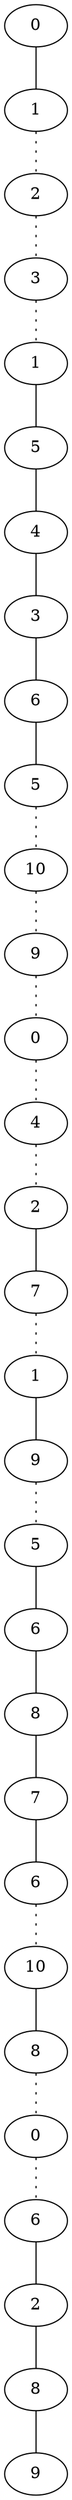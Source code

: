 graph {
a0[label=0];
a1[label=1];
a2[label=2];
a3[label=3];
a4[label=1];
a5[label=5];
a6[label=4];
a7[label=3];
a8[label=6];
a9[label=5];
a10[label=10];
a11[label=9];
a12[label=0];
a13[label=4];
a14[label=2];
a15[label=7];
a16[label=1];
a17[label=9];
a18[label=5];
a19[label=6];
a20[label=8];
a21[label=7];
a22[label=6];
a23[label=10];
a24[label=8];
a25[label=0];
a26[label=6];
a27[label=2];
a28[label=8];
a29[label=9];
a0 -- a1;
a1 -- a2 [style=dotted];
a2 -- a3 [style=dotted];
a3 -- a4 [style=dotted];
a4 -- a5;
a5 -- a6;
a6 -- a7;
a7 -- a8;
a8 -- a9;
a9 -- a10 [style=dotted];
a10 -- a11 [style=dotted];
a11 -- a12 [style=dotted];
a12 -- a13 [style=dotted];
a13 -- a14 [style=dotted];
a14 -- a15;
a15 -- a16 [style=dotted];
a16 -- a17;
a17 -- a18 [style=dotted];
a18 -- a19;
a19 -- a20;
a20 -- a21;
a21 -- a22;
a22 -- a23 [style=dotted];
a23 -- a24;
a24 -- a25 [style=dotted];
a25 -- a26 [style=dotted];
a26 -- a27;
a27 -- a28;
a28 -- a29;
}
